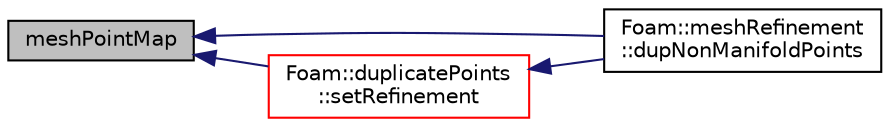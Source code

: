 digraph "meshPointMap"
{
  bgcolor="transparent";
  edge [fontname="Helvetica",fontsize="10",labelfontname="Helvetica",labelfontsize="10"];
  node [fontname="Helvetica",fontsize="10",shape=record];
  rankdir="LR";
  Node309 [label="meshPointMap",height=0.2,width=0.4,color="black", fillcolor="grey75", style="filled", fontcolor="black"];
  Node309 -> Node310 [dir="back",color="midnightblue",fontsize="10",style="solid",fontname="Helvetica"];
  Node310 [label="Foam::meshRefinement\l::dupNonManifoldPoints",height=0.2,width=0.4,color="black",URL="$a25857.html#a9dbc8bd1d38070053486014e911d03a1",tooltip="Find boundary points that connect to more than one cell. "];
  Node309 -> Node311 [dir="back",color="midnightblue",fontsize="10",style="solid",fontname="Helvetica"];
  Node311 [label="Foam::duplicatePoints\l::setRefinement",height=0.2,width=0.4,color="red",URL="$a22397.html#a159a54964aa4001ff24e9fb05834750a",tooltip="Play commands into polyTopoChange to duplicate points. Gets. "];
  Node311 -> Node310 [dir="back",color="midnightblue",fontsize="10",style="solid",fontname="Helvetica"];
}
